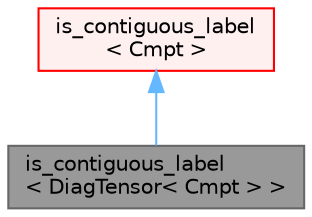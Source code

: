 digraph "is_contiguous_label&lt; DiagTensor&lt; Cmpt &gt; &gt;"
{
 // LATEX_PDF_SIZE
  bgcolor="transparent";
  edge [fontname=Helvetica,fontsize=10,labelfontname=Helvetica,labelfontsize=10];
  node [fontname=Helvetica,fontsize=10,shape=box,height=0.2,width=0.4];
  Node1 [id="Node000001",label="is_contiguous_label\l\< DiagTensor\< Cmpt \> \>",height=0.2,width=0.4,color="gray40", fillcolor="grey60", style="filled", fontcolor="black",tooltip=" "];
  Node2 -> Node1 [id="edge1_Node000001_Node000002",dir="back",color="steelblue1",style="solid",tooltip=" "];
  Node2 [id="Node000002",label="is_contiguous_label\l\< Cmpt \>",height=0.2,width=0.4,color="red", fillcolor="#FFF0F0", style="filled",URL="$structFoam_1_1is__contiguous__label.html",tooltip=" "];
}
